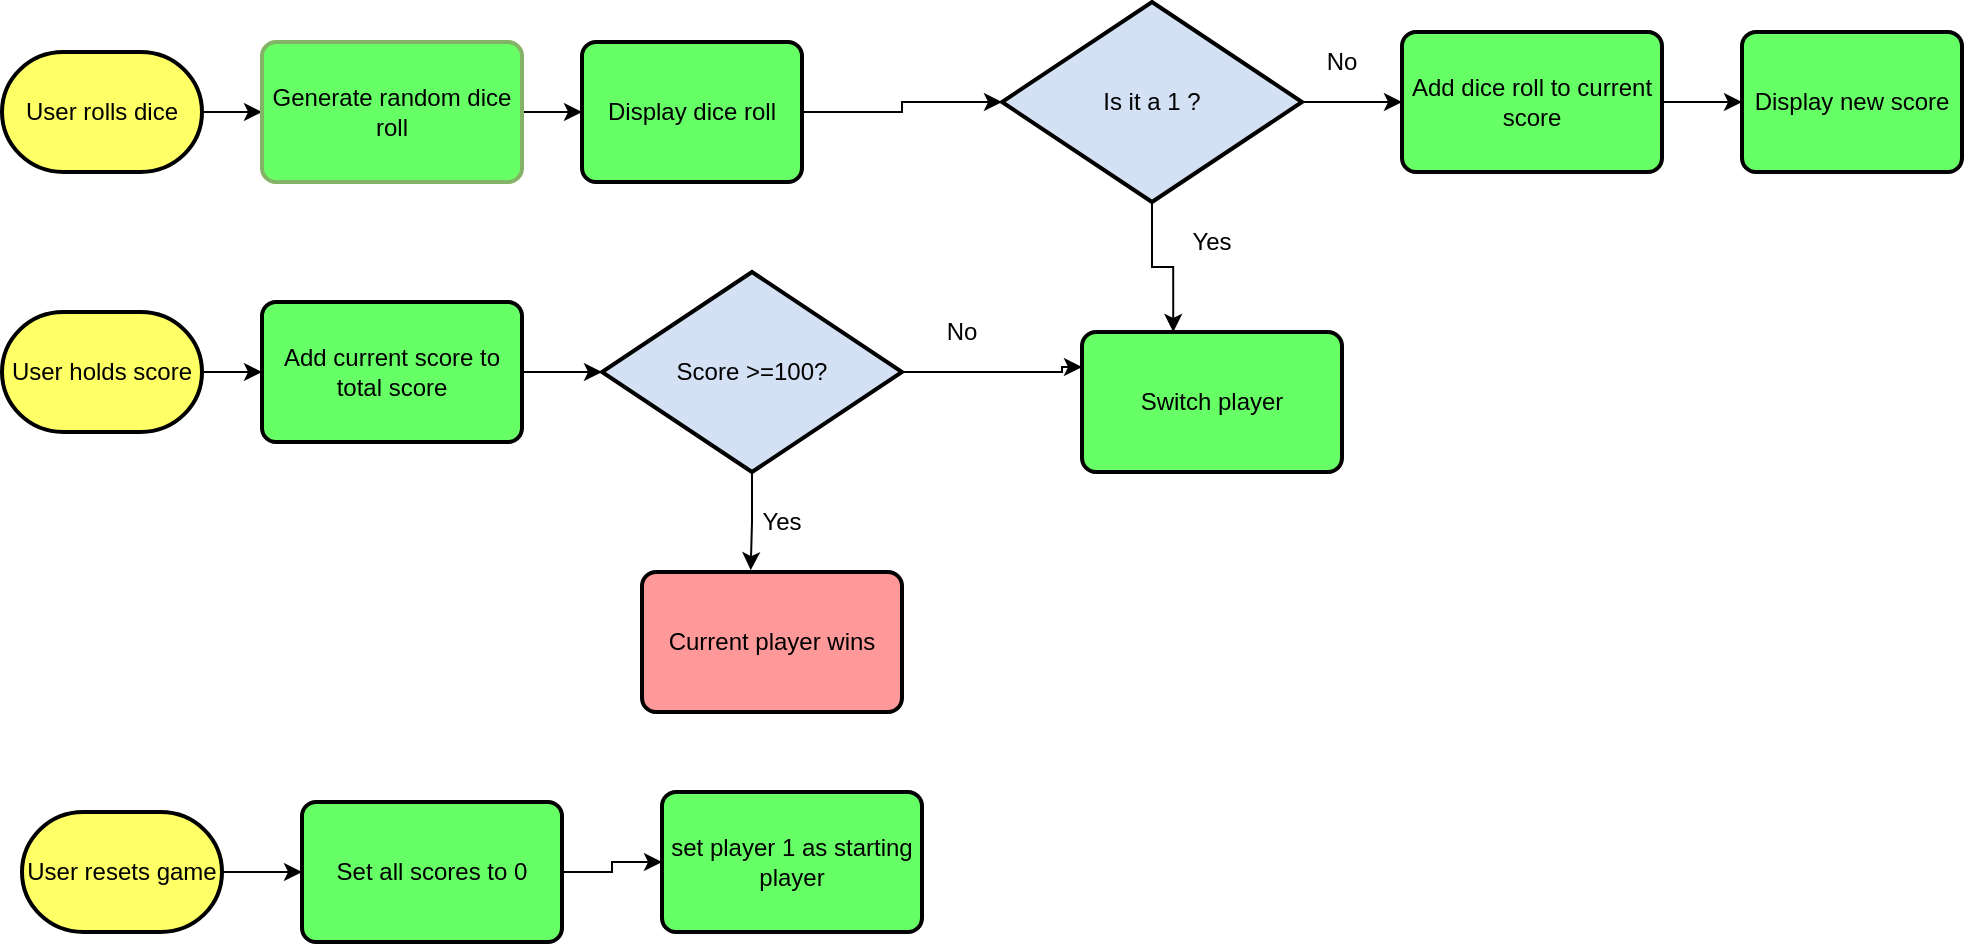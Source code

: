 <mxfile version="21.0.7" type="device"><diagram name="Page-1" id="wEE3BwwT5g8M_X0vBL8i"><mxGraphModel dx="2085" dy="656" grid="1" gridSize="10" guides="1" tooltips="1" connect="1" arrows="1" fold="1" page="1" pageScale="1" pageWidth="850" pageHeight="1100" math="0" shadow="0"><root><mxCell id="0"/><mxCell id="1" parent="0"/><mxCell id="jbN6_iWHjKyeXV10a3Tx-17" value="" style="edgeStyle=orthogonalEdgeStyle;rounded=0;orthogonalLoop=1;jettySize=auto;html=1;" edge="1" parent="1" source="jbN6_iWHjKyeXV10a3Tx-3" target="jbN6_iWHjKyeXV10a3Tx-6"><mxGeometry relative="1" as="geometry"/></mxCell><mxCell id="jbN6_iWHjKyeXV10a3Tx-3" value="User rolls dice" style="strokeWidth=2;html=1;shape=mxgraph.flowchart.terminator;whiteSpace=wrap;fillColor=#FFFF66;" vertex="1" parent="1"><mxGeometry y="100" width="100" height="60" as="geometry"/></mxCell><mxCell id="jbN6_iWHjKyeXV10a3Tx-27" style="edgeStyle=orthogonalEdgeStyle;rounded=0;orthogonalLoop=1;jettySize=auto;html=1;exitX=1;exitY=0.5;exitDx=0;exitDy=0;exitPerimeter=0;entryX=0;entryY=0.5;entryDx=0;entryDy=0;" edge="1" parent="1" source="jbN6_iWHjKyeXV10a3Tx-4" target="jbN6_iWHjKyeXV10a3Tx-11"><mxGeometry relative="1" as="geometry"/></mxCell><mxCell id="jbN6_iWHjKyeXV10a3Tx-4" value="User holds score" style="strokeWidth=2;html=1;shape=mxgraph.flowchart.terminator;whiteSpace=wrap;fillColor=#FFFF66;" vertex="1" parent="1"><mxGeometry y="230" width="100" height="60" as="geometry"/></mxCell><mxCell id="jbN6_iWHjKyeXV10a3Tx-32" style="edgeStyle=orthogonalEdgeStyle;rounded=0;orthogonalLoop=1;jettySize=auto;html=1;exitX=1;exitY=0.5;exitDx=0;exitDy=0;exitPerimeter=0;entryX=0;entryY=0.5;entryDx=0;entryDy=0;" edge="1" parent="1" source="jbN6_iWHjKyeXV10a3Tx-5" target="jbN6_iWHjKyeXV10a3Tx-15"><mxGeometry relative="1" as="geometry"/></mxCell><mxCell id="jbN6_iWHjKyeXV10a3Tx-5" value="User resets game" style="strokeWidth=2;html=1;shape=mxgraph.flowchart.terminator;whiteSpace=wrap;fillColor=#FFFF66;" vertex="1" parent="1"><mxGeometry x="10" y="480" width="100" height="60" as="geometry"/></mxCell><mxCell id="jbN6_iWHjKyeXV10a3Tx-18" style="edgeStyle=orthogonalEdgeStyle;rounded=0;orthogonalLoop=1;jettySize=auto;html=1;exitX=1;exitY=0.5;exitDx=0;exitDy=0;entryX=0;entryY=0.5;entryDx=0;entryDy=0;" edge="1" parent="1" source="jbN6_iWHjKyeXV10a3Tx-6" target="jbN6_iWHjKyeXV10a3Tx-7"><mxGeometry relative="1" as="geometry"/></mxCell><mxCell id="jbN6_iWHjKyeXV10a3Tx-6" value="Generate random dice roll" style="rounded=1;whiteSpace=wrap;html=1;absoluteArcSize=1;arcSize=14;strokeWidth=2;fillColor=#66FF66;strokeColor=#82b366;" vertex="1" parent="1"><mxGeometry x="130" y="95" width="130" height="70" as="geometry"/></mxCell><mxCell id="jbN6_iWHjKyeXV10a3Tx-19" style="edgeStyle=orthogonalEdgeStyle;rounded=0;orthogonalLoop=1;jettySize=auto;html=1;exitX=1;exitY=0.5;exitDx=0;exitDy=0;entryX=0;entryY=0.5;entryDx=0;entryDy=0;entryPerimeter=0;" edge="1" parent="1" source="jbN6_iWHjKyeXV10a3Tx-7" target="jbN6_iWHjKyeXV10a3Tx-8"><mxGeometry relative="1" as="geometry"/></mxCell><mxCell id="jbN6_iWHjKyeXV10a3Tx-7" value="Display dice roll" style="rounded=1;whiteSpace=wrap;html=1;absoluteArcSize=1;arcSize=14;strokeWidth=2;fillColor=#66FF66;" vertex="1" parent="1"><mxGeometry x="290" y="95" width="110" height="70" as="geometry"/></mxCell><mxCell id="jbN6_iWHjKyeXV10a3Tx-23" style="edgeStyle=orthogonalEdgeStyle;rounded=0;orthogonalLoop=1;jettySize=auto;html=1;exitX=0.5;exitY=1;exitDx=0;exitDy=0;exitPerimeter=0;entryX=0.351;entryY=0;entryDx=0;entryDy=0;entryPerimeter=0;" edge="1" parent="1" source="jbN6_iWHjKyeXV10a3Tx-8" target="jbN6_iWHjKyeXV10a3Tx-13"><mxGeometry relative="1" as="geometry"/></mxCell><mxCell id="jbN6_iWHjKyeXV10a3Tx-30" style="edgeStyle=orthogonalEdgeStyle;rounded=0;orthogonalLoop=1;jettySize=auto;html=1;exitX=1;exitY=0.5;exitDx=0;exitDy=0;exitPerimeter=0;entryX=0;entryY=0.5;entryDx=0;entryDy=0;" edge="1" parent="1" source="jbN6_iWHjKyeXV10a3Tx-8" target="jbN6_iWHjKyeXV10a3Tx-9"><mxGeometry relative="1" as="geometry"/></mxCell><mxCell id="jbN6_iWHjKyeXV10a3Tx-8" value="Is it a 1 ?" style="strokeWidth=2;html=1;shape=mxgraph.flowchart.decision;whiteSpace=wrap;fillColor=#D4E1F5;" vertex="1" parent="1"><mxGeometry x="500" y="75" width="150" height="100" as="geometry"/></mxCell><mxCell id="jbN6_iWHjKyeXV10a3Tx-21" style="edgeStyle=orthogonalEdgeStyle;rounded=0;orthogonalLoop=1;jettySize=auto;html=1;exitX=1;exitY=0.5;exitDx=0;exitDy=0;entryX=0;entryY=0.5;entryDx=0;entryDy=0;" edge="1" parent="1" source="jbN6_iWHjKyeXV10a3Tx-9" target="jbN6_iWHjKyeXV10a3Tx-10"><mxGeometry relative="1" as="geometry"/></mxCell><mxCell id="jbN6_iWHjKyeXV10a3Tx-9" value="Add dice roll to current score" style="rounded=1;whiteSpace=wrap;html=1;absoluteArcSize=1;arcSize=14;strokeWidth=2;fillColor=#66FF66;" vertex="1" parent="1"><mxGeometry x="700" y="90" width="130" height="70" as="geometry"/></mxCell><mxCell id="jbN6_iWHjKyeXV10a3Tx-10" value="Display new score" style="rounded=1;whiteSpace=wrap;html=1;absoluteArcSize=1;arcSize=14;strokeWidth=2;fillColor=#66FF66;" vertex="1" parent="1"><mxGeometry x="870" y="90" width="110" height="70" as="geometry"/></mxCell><mxCell id="jbN6_iWHjKyeXV10a3Tx-29" style="edgeStyle=orthogonalEdgeStyle;rounded=0;orthogonalLoop=1;jettySize=auto;html=1;exitX=1;exitY=0.5;exitDx=0;exitDy=0;entryX=0;entryY=0.5;entryDx=0;entryDy=0;entryPerimeter=0;" edge="1" parent="1" source="jbN6_iWHjKyeXV10a3Tx-11" target="jbN6_iWHjKyeXV10a3Tx-12"><mxGeometry relative="1" as="geometry"/></mxCell><mxCell id="jbN6_iWHjKyeXV10a3Tx-11" value="Add current score to total score" style="rounded=1;whiteSpace=wrap;html=1;absoluteArcSize=1;arcSize=14;strokeWidth=2;fillColor=#66FF66;" vertex="1" parent="1"><mxGeometry x="130" y="225" width="130" height="70" as="geometry"/></mxCell><mxCell id="jbN6_iWHjKyeXV10a3Tx-25" style="edgeStyle=orthogonalEdgeStyle;rounded=0;orthogonalLoop=1;jettySize=auto;html=1;exitX=1;exitY=0.5;exitDx=0;exitDy=0;exitPerimeter=0;entryX=0;entryY=0.25;entryDx=0;entryDy=0;" edge="1" parent="1" source="jbN6_iWHjKyeXV10a3Tx-12" target="jbN6_iWHjKyeXV10a3Tx-13"><mxGeometry relative="1" as="geometry"><Array as="points"><mxPoint x="530" y="260"/></Array></mxGeometry></mxCell><mxCell id="jbN6_iWHjKyeXV10a3Tx-34" style="edgeStyle=orthogonalEdgeStyle;rounded=0;orthogonalLoop=1;jettySize=auto;html=1;exitX=0.5;exitY=1;exitDx=0;exitDy=0;exitPerimeter=0;entryX=0.418;entryY=-0.013;entryDx=0;entryDy=0;entryPerimeter=0;" edge="1" parent="1" source="jbN6_iWHjKyeXV10a3Tx-12" target="jbN6_iWHjKyeXV10a3Tx-14"><mxGeometry relative="1" as="geometry"/></mxCell><mxCell id="jbN6_iWHjKyeXV10a3Tx-12" value="Score &amp;gt;=100?" style="strokeWidth=2;html=1;shape=mxgraph.flowchart.decision;whiteSpace=wrap;fillColor=#D4E1F5;" vertex="1" parent="1"><mxGeometry x="300" y="210" width="150" height="100" as="geometry"/></mxCell><mxCell id="jbN6_iWHjKyeXV10a3Tx-13" value="Switch player" style="rounded=1;whiteSpace=wrap;html=1;absoluteArcSize=1;arcSize=14;strokeWidth=2;fillColor=#66FF66;" vertex="1" parent="1"><mxGeometry x="540" y="240" width="130" height="70" as="geometry"/></mxCell><mxCell id="jbN6_iWHjKyeXV10a3Tx-14" value="Current player wins" style="rounded=1;whiteSpace=wrap;html=1;absoluteArcSize=1;arcSize=14;strokeWidth=2;fillColor=#FF9999;" vertex="1" parent="1"><mxGeometry x="320" y="360" width="130" height="70" as="geometry"/></mxCell><mxCell id="jbN6_iWHjKyeXV10a3Tx-33" style="edgeStyle=orthogonalEdgeStyle;rounded=0;orthogonalLoop=1;jettySize=auto;html=1;exitX=1;exitY=0.5;exitDx=0;exitDy=0;entryX=0;entryY=0.5;entryDx=0;entryDy=0;" edge="1" parent="1" source="jbN6_iWHjKyeXV10a3Tx-15" target="jbN6_iWHjKyeXV10a3Tx-16"><mxGeometry relative="1" as="geometry"/></mxCell><mxCell id="jbN6_iWHjKyeXV10a3Tx-15" value="Set all scores to 0" style="rounded=1;whiteSpace=wrap;html=1;absoluteArcSize=1;arcSize=14;strokeWidth=2;fillColor=#66FF66;" vertex="1" parent="1"><mxGeometry x="150" y="475" width="130" height="70" as="geometry"/></mxCell><mxCell id="jbN6_iWHjKyeXV10a3Tx-16" value="set player 1 as starting player" style="rounded=1;whiteSpace=wrap;html=1;absoluteArcSize=1;arcSize=14;strokeWidth=2;fillColor=#66FF66;" vertex="1" parent="1"><mxGeometry x="330" y="470" width="130" height="70" as="geometry"/></mxCell><mxCell id="jbN6_iWHjKyeXV10a3Tx-37" value="Yes" style="text;html=1;strokeColor=none;fillColor=none;align=center;verticalAlign=middle;whiteSpace=wrap;rounded=0;" vertex="1" parent="1"><mxGeometry x="370" y="320" width="40" height="30" as="geometry"/></mxCell><mxCell id="jbN6_iWHjKyeXV10a3Tx-38" value="No" style="text;html=1;strokeColor=none;fillColor=none;align=center;verticalAlign=middle;whiteSpace=wrap;rounded=0;" vertex="1" parent="1"><mxGeometry x="460" y="225" width="40" height="30" as="geometry"/></mxCell><mxCell id="jbN6_iWHjKyeXV10a3Tx-39" value="No" style="text;html=1;strokeColor=none;fillColor=none;align=center;verticalAlign=middle;whiteSpace=wrap;rounded=0;" vertex="1" parent="1"><mxGeometry x="650" y="90" width="40" height="30" as="geometry"/></mxCell><mxCell id="jbN6_iWHjKyeXV10a3Tx-40" value="Yes" style="text;html=1;strokeColor=none;fillColor=none;align=center;verticalAlign=middle;whiteSpace=wrap;rounded=0;" vertex="1" parent="1"><mxGeometry x="585" y="180" width="40" height="30" as="geometry"/></mxCell></root></mxGraphModel></diagram></mxfile>